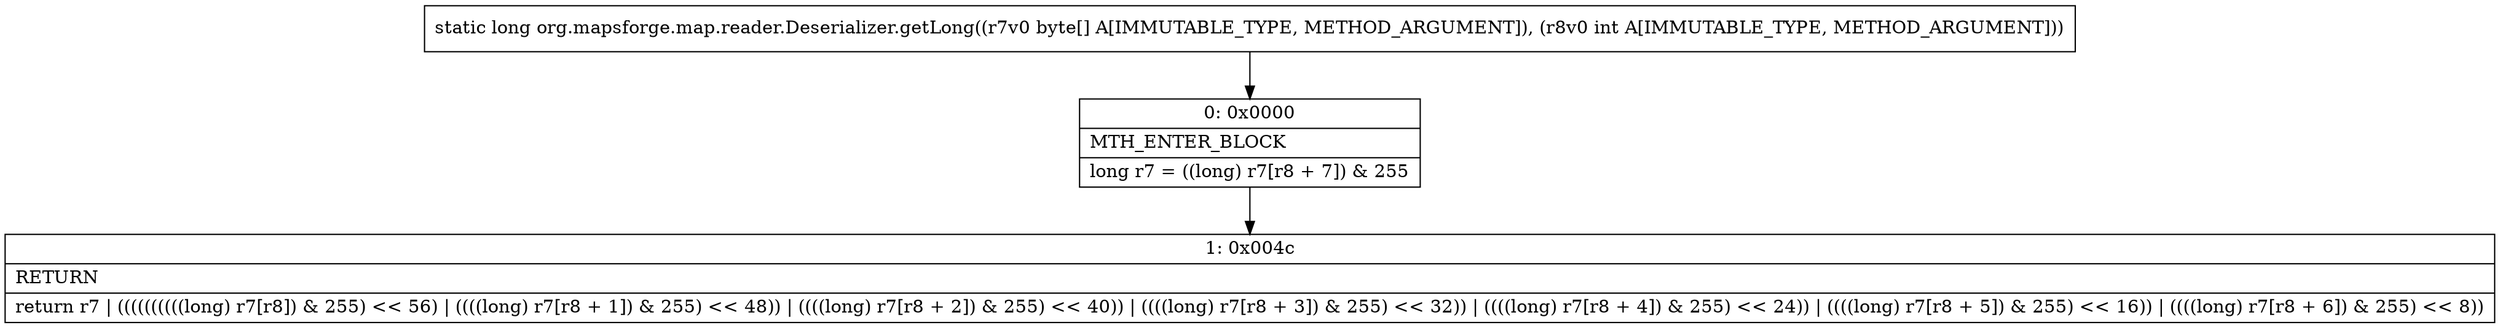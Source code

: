 digraph "CFG fororg.mapsforge.map.reader.Deserializer.getLong([BI)J" {
Node_0 [shape=record,label="{0\:\ 0x0000|MTH_ENTER_BLOCK\l|long r7 = ((long) r7[r8 + 7]) & 255\l}"];
Node_1 [shape=record,label="{1\:\ 0x004c|RETURN\l|return r7 \| ((((((((((long) r7[r8]) & 255) \<\< 56) \| ((((long) r7[r8 + 1]) & 255) \<\< 48)) \| ((((long) r7[r8 + 2]) & 255) \<\< 40)) \| ((((long) r7[r8 + 3]) & 255) \<\< 32)) \| ((((long) r7[r8 + 4]) & 255) \<\< 24)) \| ((((long) r7[r8 + 5]) & 255) \<\< 16)) \| ((((long) r7[r8 + 6]) & 255) \<\< 8))\l}"];
MethodNode[shape=record,label="{static long org.mapsforge.map.reader.Deserializer.getLong((r7v0 byte[] A[IMMUTABLE_TYPE, METHOD_ARGUMENT]), (r8v0 int A[IMMUTABLE_TYPE, METHOD_ARGUMENT])) }"];
MethodNode -> Node_0;
Node_0 -> Node_1;
}

